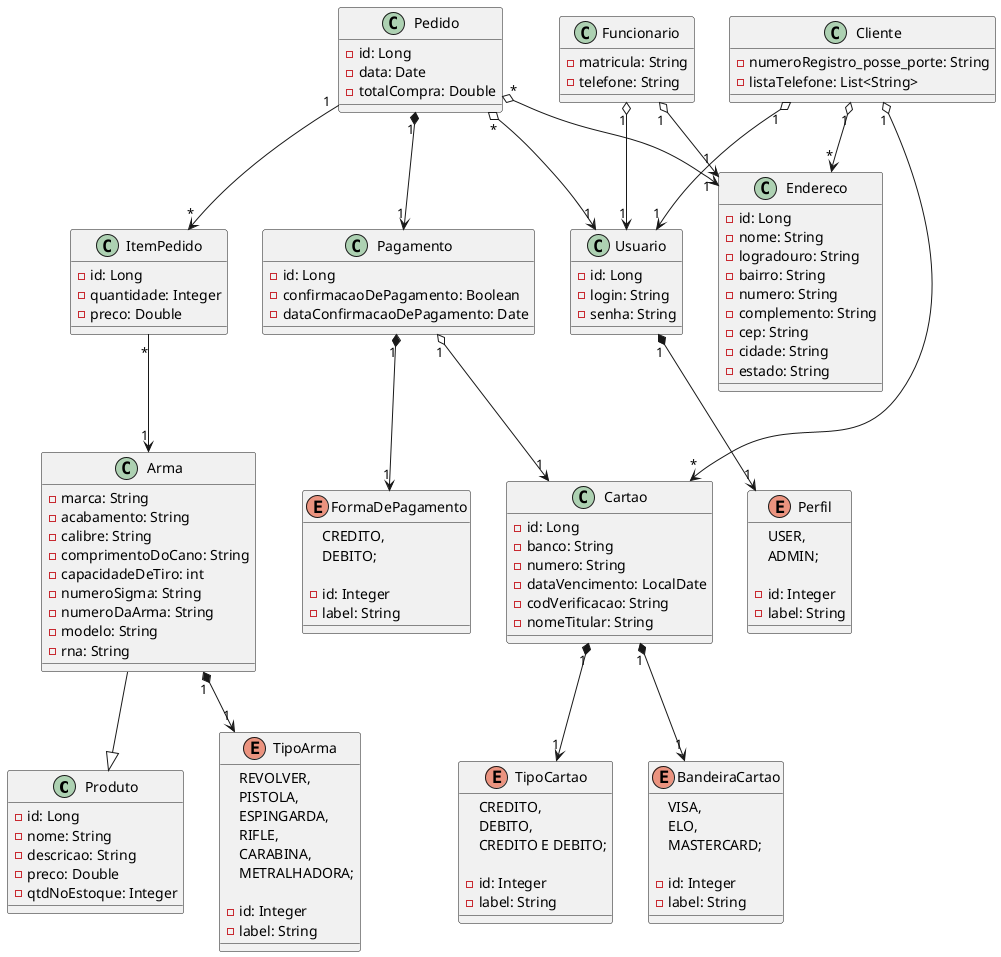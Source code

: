 @startuml Tabacaria
'========Produto========='
class Produto{
    - id: Long
    - nome: String
    - descricao: String
    - preco: Double
    - qtdNoEstoque: Integer
}

class Arma{
    - marca: String
    - acabamento: String
    - calibre: String
    - comprimentoDoCano: String
    - capacidadeDeTiro: int
    - numeroSigma: String
    - numeroDaArma: String
    - modelo: String
    - rna: String
}

enum TipoArma{
    REVOLVER,
    PISTOLA,
    ESPINGARDA,
    RIFLE,
    CARABINA,
    METRALHADORA;

    - id: Integer
    - label: String
}

'========Usuario========='
class Usuario{
    - id: Long
    - login: String
    - senha: String
}

enum Perfil{
    USER,
    ADMIN;

    - id: Integer
    - label: String
}

class Funcionario{
    - matricula: String
    - telefone: String
}

class Cliente{
    - numeroRegistro_posse_porte: String
    - listaTelefone: List<String>
}
'========Venda========='
class Pedido {
    - id: Long
    - data: Date
    - totalCompra: Double
}

class ItemPedido {
    - id: Long
    - quantidade: Integer
    - preco: Double
}
'========Pagamento========='
class Pagamento{
    - id: Long
    - confirmacaoDePagamento: Boolean
    - dataConfirmacaoDePagamento: Date
}

class Cartao{
    - id: Long
    - banco: String
    - numero: String
    - dataVencimento: LocalDate
    - codVerificacao: String
    - nomeTitular: String
}

enum TipoCartao{
    CREDITO,
    DEBITO,
    CREDITO E DEBITO;

    - id: Integer
    - label: String
}

enum FormaDePagamento {
    CREDITO,
    DEBITO;

    - id: Integer
    - label: String
}

enum BandeiraCartao {
    VISA,
    ELO,
    MASTERCARD;

    - id: Integer
    - label: String
}
'========Endereco========='
class Endereco {
    - id: Long
    - nome: String
    - logradouro: String
    - bairro: String
    - numero: String
    - complemento: String
    - cep: String
    - cidade: String
    - estado: String
}

'========Relacionamentos========='

Pedido "1" *--> "1" Pagamento
Pedido "1" --> "*" ItemPedido
Pedido "*" o--> "1" Usuario
Pedido "*" o--> "1" Endereco

Pagamento "1" o--> "1" Cartao
Pagamento "1" *--> "1" FormaDePagamento

Cartao "1" *--> "1" TipoCartao
Cartao "1" *--> "1" BandeiraCartao

ItemPedido "*" --> "1" Arma

Usuario "1" *--> "1" Perfil
Funcionario "1" o--> "1" Usuario
Funcionario "1" o--> "1" Endereco
Cliente "1" o--> "*" Endereco
Cliente "1" o--> "1" Usuario
Cliente "1" o--> "*" Cartao

Arma --|> Produto
Arma "1" *--> "1" TipoArma

@enduml